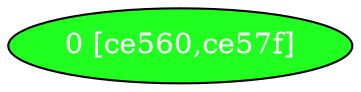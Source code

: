 diGraph libnss3{
	libnss3_0  [style=filled fillcolor="#20FF20" fontcolor="#ffffff" shape=oval label="0 [ce560,ce57f]"]


}